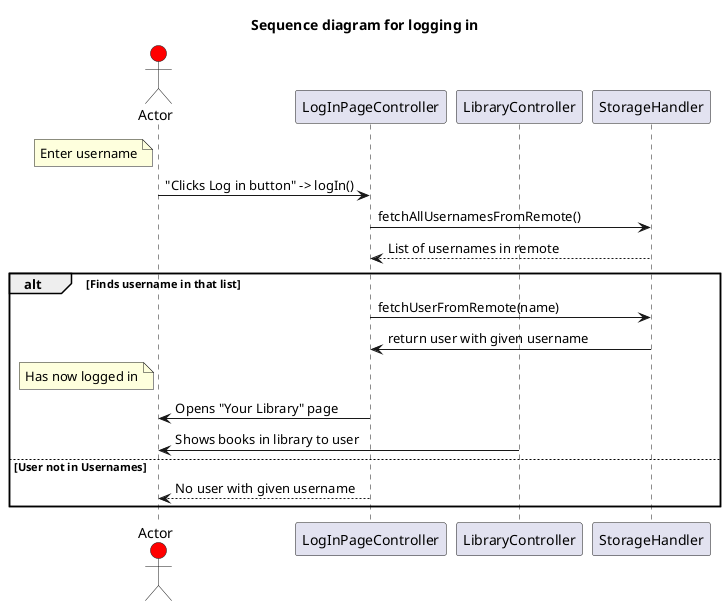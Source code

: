 @startuml 
title Sequence diagram for logging in
actor Actor #red
participant LogInPageController
participant LibraryController
participant StorageHandler


note left of Actor: Enter username
Actor -> LogInPageController: "Clicks Log in button" -> logIn()
LogInPageController -> StorageHandler: fetchAllUsernamesFromRemote()
LogInPageController <-- StorageHandler: List of usernames in remote
alt Finds username in that list
   LogInPageController -> StorageHandler: fetchUserFromRemote(name)
   LogInPageController <- StorageHandler: return user with given username
note left of Actor: Has now logged in
   LogInPageController -> Actor: Opens "Your Library" page
   LibraryController -> Actor: Shows books in library to user
     
else User not in Usernames
   Actor <-- LogInPageController: No user with given username
end




@enduml